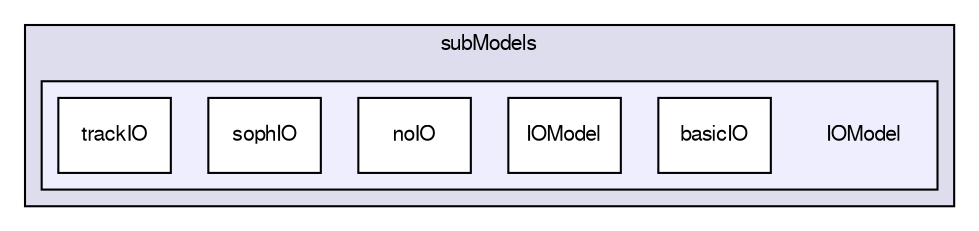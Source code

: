 digraph "/home/cgoniva/CFDEM/CFDEM-x.x-2.1.x/CFDEMcoupling-PUBLIC/src/lagrangian/cfdemParticle/subModels/IOModel" {
  compound=true
  node [ fontsize="10", fontname="FreeSans"];
  edge [ labelfontsize="10", labelfontname="FreeSans"];
  subgraph clusterdir_b4405a94eb03d3869e7a57a48055cc50 {
    graph [ bgcolor="#ddddee", pencolor="black", label="subModels" fontname="FreeSans", fontsize="10", URL="dir_b4405a94eb03d3869e7a57a48055cc50.html"]
  subgraph clusterdir_1dfa0bd845c9ce5429e1e788a752f15e {
    graph [ bgcolor="#eeeeff", pencolor="black", label="" URL="dir_1dfa0bd845c9ce5429e1e788a752f15e.html"];
    dir_1dfa0bd845c9ce5429e1e788a752f15e [shape=plaintext label="IOModel"];
    dir_d53ee78dae844792d401496c9021cae0 [shape=box label="basicIO" color="black" fillcolor="white" style="filled" URL="dir_d53ee78dae844792d401496c9021cae0.html"];
    dir_851163e49e301dc0e87a1e650ec7f4be [shape=box label="IOModel" color="black" fillcolor="white" style="filled" URL="dir_851163e49e301dc0e87a1e650ec7f4be.html"];
    dir_a5c13f8f97c1903d2a661919553661c6 [shape=box label="noIO" color="black" fillcolor="white" style="filled" URL="dir_a5c13f8f97c1903d2a661919553661c6.html"];
    dir_8cdd67186f4dabb75e87e9ce44e3e255 [shape=box label="sophIO" color="black" fillcolor="white" style="filled" URL="dir_8cdd67186f4dabb75e87e9ce44e3e255.html"];
    dir_1583f51d63ea7ada92cd1c6be4a851d2 [shape=box label="trackIO" color="black" fillcolor="white" style="filled" URL="dir_1583f51d63ea7ada92cd1c6be4a851d2.html"];
  }
  }
}
